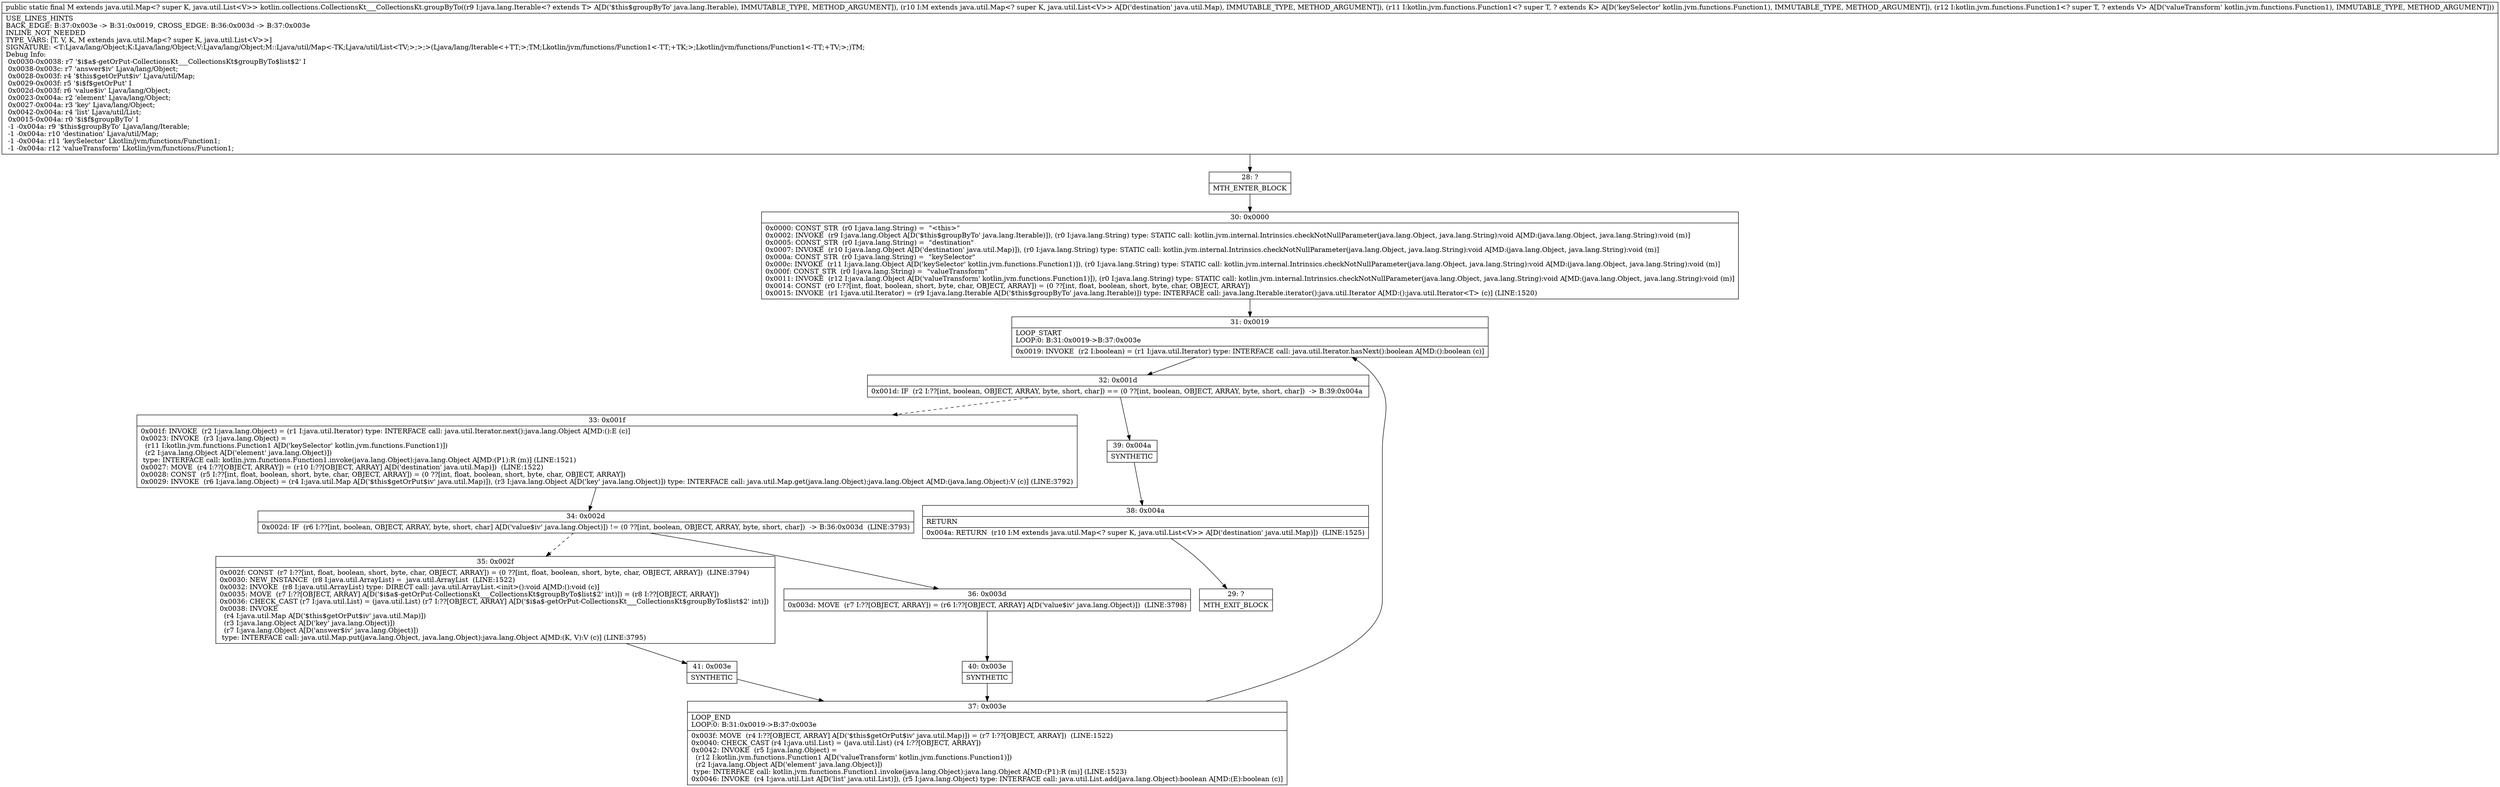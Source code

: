 digraph "CFG forkotlin.collections.CollectionsKt___CollectionsKt.groupByTo(Ljava\/lang\/Iterable;Ljava\/util\/Map;Lkotlin\/jvm\/functions\/Function1;Lkotlin\/jvm\/functions\/Function1;)Ljava\/util\/Map;" {
Node_28 [shape=record,label="{28\:\ ?|MTH_ENTER_BLOCK\l}"];
Node_30 [shape=record,label="{30\:\ 0x0000|0x0000: CONST_STR  (r0 I:java.lang.String) =  \"\<this\>\" \l0x0002: INVOKE  (r9 I:java.lang.Object A[D('$this$groupByTo' java.lang.Iterable)]), (r0 I:java.lang.String) type: STATIC call: kotlin.jvm.internal.Intrinsics.checkNotNullParameter(java.lang.Object, java.lang.String):void A[MD:(java.lang.Object, java.lang.String):void (m)]\l0x0005: CONST_STR  (r0 I:java.lang.String) =  \"destination\" \l0x0007: INVOKE  (r10 I:java.lang.Object A[D('destination' java.util.Map)]), (r0 I:java.lang.String) type: STATIC call: kotlin.jvm.internal.Intrinsics.checkNotNullParameter(java.lang.Object, java.lang.String):void A[MD:(java.lang.Object, java.lang.String):void (m)]\l0x000a: CONST_STR  (r0 I:java.lang.String) =  \"keySelector\" \l0x000c: INVOKE  (r11 I:java.lang.Object A[D('keySelector' kotlin.jvm.functions.Function1)]), (r0 I:java.lang.String) type: STATIC call: kotlin.jvm.internal.Intrinsics.checkNotNullParameter(java.lang.Object, java.lang.String):void A[MD:(java.lang.Object, java.lang.String):void (m)]\l0x000f: CONST_STR  (r0 I:java.lang.String) =  \"valueTransform\" \l0x0011: INVOKE  (r12 I:java.lang.Object A[D('valueTransform' kotlin.jvm.functions.Function1)]), (r0 I:java.lang.String) type: STATIC call: kotlin.jvm.internal.Intrinsics.checkNotNullParameter(java.lang.Object, java.lang.String):void A[MD:(java.lang.Object, java.lang.String):void (m)]\l0x0014: CONST  (r0 I:??[int, float, boolean, short, byte, char, OBJECT, ARRAY]) = (0 ??[int, float, boolean, short, byte, char, OBJECT, ARRAY]) \l0x0015: INVOKE  (r1 I:java.util.Iterator) = (r9 I:java.lang.Iterable A[D('$this$groupByTo' java.lang.Iterable)]) type: INTERFACE call: java.lang.Iterable.iterator():java.util.Iterator A[MD:():java.util.Iterator\<T\> (c)] (LINE:1520)\l}"];
Node_31 [shape=record,label="{31\:\ 0x0019|LOOP_START\lLOOP:0: B:31:0x0019\-\>B:37:0x003e\l|0x0019: INVOKE  (r2 I:boolean) = (r1 I:java.util.Iterator) type: INTERFACE call: java.util.Iterator.hasNext():boolean A[MD:():boolean (c)]\l}"];
Node_32 [shape=record,label="{32\:\ 0x001d|0x001d: IF  (r2 I:??[int, boolean, OBJECT, ARRAY, byte, short, char]) == (0 ??[int, boolean, OBJECT, ARRAY, byte, short, char])  \-\> B:39:0x004a \l}"];
Node_33 [shape=record,label="{33\:\ 0x001f|0x001f: INVOKE  (r2 I:java.lang.Object) = (r1 I:java.util.Iterator) type: INTERFACE call: java.util.Iterator.next():java.lang.Object A[MD:():E (c)]\l0x0023: INVOKE  (r3 I:java.lang.Object) = \l  (r11 I:kotlin.jvm.functions.Function1 A[D('keySelector' kotlin.jvm.functions.Function1)])\l  (r2 I:java.lang.Object A[D('element' java.lang.Object)])\l type: INTERFACE call: kotlin.jvm.functions.Function1.invoke(java.lang.Object):java.lang.Object A[MD:(P1):R (m)] (LINE:1521)\l0x0027: MOVE  (r4 I:??[OBJECT, ARRAY]) = (r10 I:??[OBJECT, ARRAY] A[D('destination' java.util.Map)])  (LINE:1522)\l0x0028: CONST  (r5 I:??[int, float, boolean, short, byte, char, OBJECT, ARRAY]) = (0 ??[int, float, boolean, short, byte, char, OBJECT, ARRAY]) \l0x0029: INVOKE  (r6 I:java.lang.Object) = (r4 I:java.util.Map A[D('$this$getOrPut$iv' java.util.Map)]), (r3 I:java.lang.Object A[D('key' java.lang.Object)]) type: INTERFACE call: java.util.Map.get(java.lang.Object):java.lang.Object A[MD:(java.lang.Object):V (c)] (LINE:3792)\l}"];
Node_34 [shape=record,label="{34\:\ 0x002d|0x002d: IF  (r6 I:??[int, boolean, OBJECT, ARRAY, byte, short, char] A[D('value$iv' java.lang.Object)]) != (0 ??[int, boolean, OBJECT, ARRAY, byte, short, char])  \-\> B:36:0x003d  (LINE:3793)\l}"];
Node_35 [shape=record,label="{35\:\ 0x002f|0x002f: CONST  (r7 I:??[int, float, boolean, short, byte, char, OBJECT, ARRAY]) = (0 ??[int, float, boolean, short, byte, char, OBJECT, ARRAY])  (LINE:3794)\l0x0030: NEW_INSTANCE  (r8 I:java.util.ArrayList) =  java.util.ArrayList  (LINE:1522)\l0x0032: INVOKE  (r8 I:java.util.ArrayList) type: DIRECT call: java.util.ArrayList.\<init\>():void A[MD:():void (c)]\l0x0035: MOVE  (r7 I:??[OBJECT, ARRAY] A[D('$i$a$\-getOrPut\-CollectionsKt___CollectionsKt$groupByTo$list$2' int)]) = (r8 I:??[OBJECT, ARRAY]) \l0x0036: CHECK_CAST (r7 I:java.util.List) = (java.util.List) (r7 I:??[OBJECT, ARRAY] A[D('$i$a$\-getOrPut\-CollectionsKt___CollectionsKt$groupByTo$list$2' int)]) \l0x0038: INVOKE  \l  (r4 I:java.util.Map A[D('$this$getOrPut$iv' java.util.Map)])\l  (r3 I:java.lang.Object A[D('key' java.lang.Object)])\l  (r7 I:java.lang.Object A[D('answer$iv' java.lang.Object)])\l type: INTERFACE call: java.util.Map.put(java.lang.Object, java.lang.Object):java.lang.Object A[MD:(K, V):V (c)] (LINE:3795)\l}"];
Node_41 [shape=record,label="{41\:\ 0x003e|SYNTHETIC\l}"];
Node_37 [shape=record,label="{37\:\ 0x003e|LOOP_END\lLOOP:0: B:31:0x0019\-\>B:37:0x003e\l|0x003f: MOVE  (r4 I:??[OBJECT, ARRAY] A[D('$this$getOrPut$iv' java.util.Map)]) = (r7 I:??[OBJECT, ARRAY])  (LINE:1522)\l0x0040: CHECK_CAST (r4 I:java.util.List) = (java.util.List) (r4 I:??[OBJECT, ARRAY]) \l0x0042: INVOKE  (r5 I:java.lang.Object) = \l  (r12 I:kotlin.jvm.functions.Function1 A[D('valueTransform' kotlin.jvm.functions.Function1)])\l  (r2 I:java.lang.Object A[D('element' java.lang.Object)])\l type: INTERFACE call: kotlin.jvm.functions.Function1.invoke(java.lang.Object):java.lang.Object A[MD:(P1):R (m)] (LINE:1523)\l0x0046: INVOKE  (r4 I:java.util.List A[D('list' java.util.List)]), (r5 I:java.lang.Object) type: INTERFACE call: java.util.List.add(java.lang.Object):boolean A[MD:(E):boolean (c)]\l}"];
Node_36 [shape=record,label="{36\:\ 0x003d|0x003d: MOVE  (r7 I:??[OBJECT, ARRAY]) = (r6 I:??[OBJECT, ARRAY] A[D('value$iv' java.lang.Object)])  (LINE:3798)\l}"];
Node_40 [shape=record,label="{40\:\ 0x003e|SYNTHETIC\l}"];
Node_39 [shape=record,label="{39\:\ 0x004a|SYNTHETIC\l}"];
Node_38 [shape=record,label="{38\:\ 0x004a|RETURN\l|0x004a: RETURN  (r10 I:M extends java.util.Map\<? super K, java.util.List\<V\>\> A[D('destination' java.util.Map)])  (LINE:1525)\l}"];
Node_29 [shape=record,label="{29\:\ ?|MTH_EXIT_BLOCK\l}"];
MethodNode[shape=record,label="{public static final M extends java.util.Map\<? super K, java.util.List\<V\>\> kotlin.collections.CollectionsKt___CollectionsKt.groupByTo((r9 I:java.lang.Iterable\<? extends T\> A[D('$this$groupByTo' java.lang.Iterable), IMMUTABLE_TYPE, METHOD_ARGUMENT]), (r10 I:M extends java.util.Map\<? super K, java.util.List\<V\>\> A[D('destination' java.util.Map), IMMUTABLE_TYPE, METHOD_ARGUMENT]), (r11 I:kotlin.jvm.functions.Function1\<? super T, ? extends K\> A[D('keySelector' kotlin.jvm.functions.Function1), IMMUTABLE_TYPE, METHOD_ARGUMENT]), (r12 I:kotlin.jvm.functions.Function1\<? super T, ? extends V\> A[D('valueTransform' kotlin.jvm.functions.Function1), IMMUTABLE_TYPE, METHOD_ARGUMENT]))  | USE_LINES_HINTS\lBACK_EDGE: B:37:0x003e \-\> B:31:0x0019, CROSS_EDGE: B:36:0x003d \-\> B:37:0x003e\lINLINE_NOT_NEEDED\lTYPE_VARS: [T, V, K, M extends java.util.Map\<? super K, java.util.List\<V\>\>]\lSIGNATURE: \<T:Ljava\/lang\/Object;K:Ljava\/lang\/Object;V:Ljava\/lang\/Object;M::Ljava\/util\/Map\<\-TK;Ljava\/util\/List\<TV;\>;\>;\>(Ljava\/lang\/Iterable\<+TT;\>;TM;Lkotlin\/jvm\/functions\/Function1\<\-TT;+TK;\>;Lkotlin\/jvm\/functions\/Function1\<\-TT;+TV;\>;)TM;\lDebug Info:\l  0x0030\-0x0038: r7 '$i$a$\-getOrPut\-CollectionsKt___CollectionsKt$groupByTo$list$2' I\l  0x0038\-0x003c: r7 'answer$iv' Ljava\/lang\/Object;\l  0x0028\-0x003f: r4 '$this$getOrPut$iv' Ljava\/util\/Map;\l  0x0029\-0x003f: r5 '$i$f$getOrPut' I\l  0x002d\-0x003f: r6 'value$iv' Ljava\/lang\/Object;\l  0x0023\-0x004a: r2 'element' Ljava\/lang\/Object;\l  0x0027\-0x004a: r3 'key' Ljava\/lang\/Object;\l  0x0042\-0x004a: r4 'list' Ljava\/util\/List;\l  0x0015\-0x004a: r0 '$i$f$groupByTo' I\l  \-1 \-0x004a: r9 '$this$groupByTo' Ljava\/lang\/Iterable;\l  \-1 \-0x004a: r10 'destination' Ljava\/util\/Map;\l  \-1 \-0x004a: r11 'keySelector' Lkotlin\/jvm\/functions\/Function1;\l  \-1 \-0x004a: r12 'valueTransform' Lkotlin\/jvm\/functions\/Function1;\l}"];
MethodNode -> Node_28;Node_28 -> Node_30;
Node_30 -> Node_31;
Node_31 -> Node_32;
Node_32 -> Node_33[style=dashed];
Node_32 -> Node_39;
Node_33 -> Node_34;
Node_34 -> Node_35[style=dashed];
Node_34 -> Node_36;
Node_35 -> Node_41;
Node_41 -> Node_37;
Node_37 -> Node_31;
Node_36 -> Node_40;
Node_40 -> Node_37;
Node_39 -> Node_38;
Node_38 -> Node_29;
}


